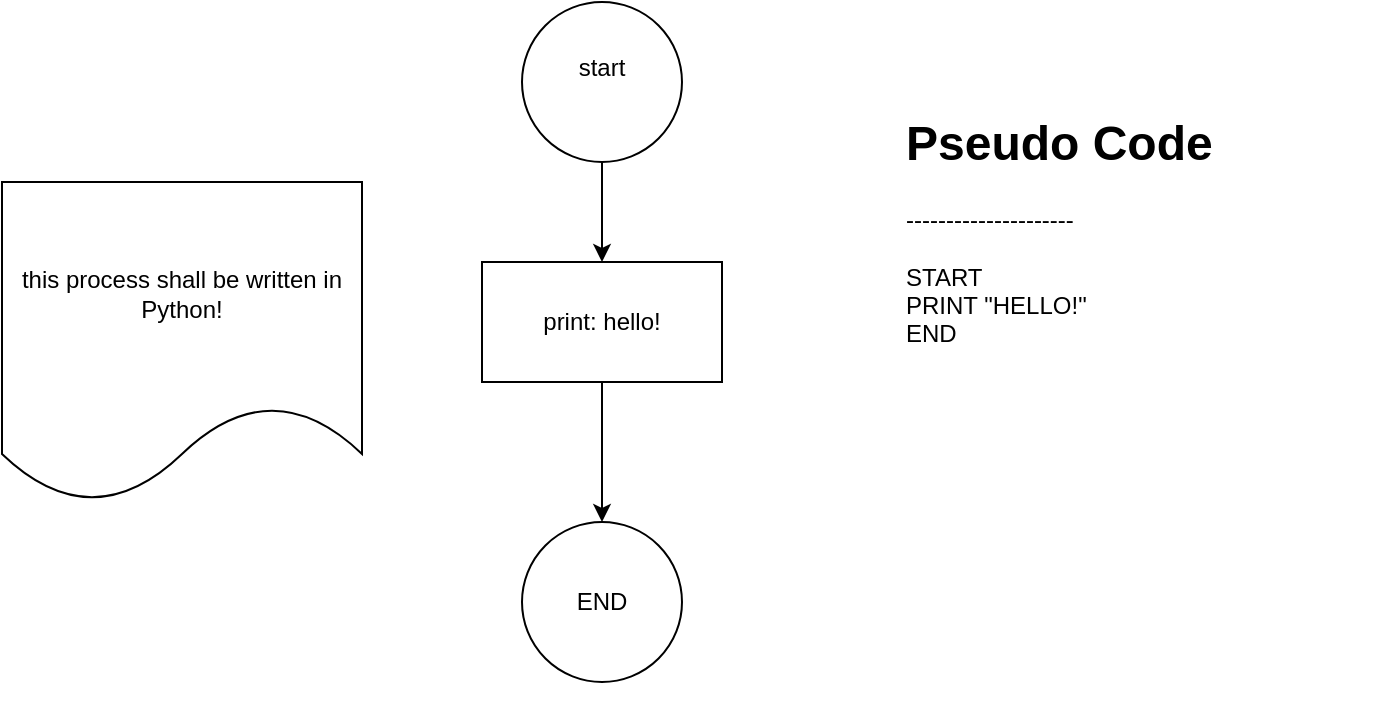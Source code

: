<mxfile version="28.1.2">
  <diagram id="UF3p3ddoF1PCKZlOz4vg" name="Seite-1">
    <mxGraphModel dx="1426" dy="841" grid="1" gridSize="10" guides="1" tooltips="1" connect="1" arrows="1" fold="1" page="1" pageScale="1" pageWidth="827" pageHeight="1169" math="0" shadow="0">
      <root>
        <mxCell id="0" />
        <mxCell id="1" parent="0" />
        <mxCell id="1lWFnl0k8nN_T5SzfELc-3" value="" style="edgeStyle=orthogonalEdgeStyle;rounded=0;orthogonalLoop=1;jettySize=auto;html=1;" edge="1" parent="1" source="1lWFnl0k8nN_T5SzfELc-1" target="1lWFnl0k8nN_T5SzfELc-2">
          <mxGeometry relative="1" as="geometry" />
        </mxCell>
        <mxCell id="1lWFnl0k8nN_T5SzfELc-1" value="start&lt;div&gt;&lt;br&gt;&lt;/div&gt;" style="ellipse;whiteSpace=wrap;html=1;aspect=fixed;" vertex="1" parent="1">
          <mxGeometry x="310" y="40" width="80" height="80" as="geometry" />
        </mxCell>
        <mxCell id="1lWFnl0k8nN_T5SzfELc-5" value="" style="edgeStyle=orthogonalEdgeStyle;rounded=0;orthogonalLoop=1;jettySize=auto;html=1;" edge="1" parent="1" source="1lWFnl0k8nN_T5SzfELc-2" target="1lWFnl0k8nN_T5SzfELc-4">
          <mxGeometry relative="1" as="geometry" />
        </mxCell>
        <mxCell id="1lWFnl0k8nN_T5SzfELc-2" value="print: hello!" style="whiteSpace=wrap;html=1;" vertex="1" parent="1">
          <mxGeometry x="290" y="170" width="120" height="60" as="geometry" />
        </mxCell>
        <mxCell id="1lWFnl0k8nN_T5SzfELc-4" value="END" style="ellipse;whiteSpace=wrap;html=1;" vertex="1" parent="1">
          <mxGeometry x="310" y="300" width="80" height="80" as="geometry" />
        </mxCell>
        <mxCell id="1lWFnl0k8nN_T5SzfELc-7" value="this process shall be written in Python!" style="shape=document;whiteSpace=wrap;html=1;boundedLbl=1;" vertex="1" parent="1">
          <mxGeometry x="50" y="130" width="180" height="160" as="geometry" />
        </mxCell>
        <mxCell id="1lWFnl0k8nN_T5SzfELc-9" value="&lt;h1 style=&quot;margin-top: 0px;&quot;&gt;&lt;span style=&quot;background-color: transparent; color: light-dark(rgb(0, 0, 0), rgb(255, 255, 255));&quot;&gt;Pseudo Code&lt;/span&gt;&lt;/h1&gt;&lt;div&gt;---------------------&lt;/div&gt;&lt;div&gt;&lt;br&gt;&lt;/div&gt;&lt;div&gt;START&lt;/div&gt;&lt;div&gt;PRINT &quot;HELLO!&quot;&lt;/div&gt;&lt;div&gt;END&lt;/div&gt;" style="text;html=1;whiteSpace=wrap;overflow=hidden;rounded=0;" vertex="1" parent="1">
          <mxGeometry x="500" y="90" width="240" height="300" as="geometry" />
        </mxCell>
      </root>
    </mxGraphModel>
  </diagram>
</mxfile>
